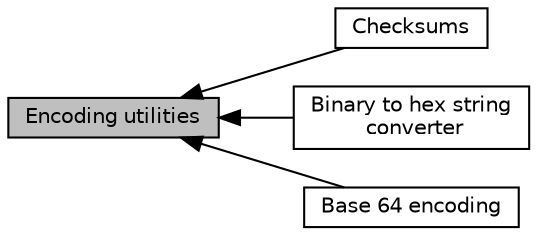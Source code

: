 digraph "Encoding utilities"
{
  edge [fontname="Helvetica",fontsize="10",labelfontname="Helvetica",labelfontsize="10"];
  node [fontname="Helvetica",fontsize="10",shape=box];
  rankdir=LR;
  Node2 [label="Checksums",height=0.2,width=0.4,color="black", fillcolor="white", style="filled",URL="$db/d05/group__encode__checksums.html",tooltip="Common checksums."];
  Node4 [label="Binary to hex string\l converter",height=0.2,width=0.4,color="black", fillcolor="white", style="filled",URL="$d3/dea/group__encode__hex.html",tooltip="Converts binary into hexadecimal string."];
  Node1 [label="Encoding utilities",height=0.2,width=0.4,color="black", fillcolor="grey75", style="filled", fontcolor="black",tooltip="Utilities to support data encoding."];
  Node3 [label="Base 64 encoding",height=0.2,width=0.4,color="black", fillcolor="white", style="filled",URL="$db/d8a/group__encode__base64.html",tooltip="Base64 string encoding for binary data."];
  Node1->Node2 [shape=plaintext, dir="back", style="solid"];
  Node1->Node3 [shape=plaintext, dir="back", style="solid"];
  Node1->Node4 [shape=plaintext, dir="back", style="solid"];
}
